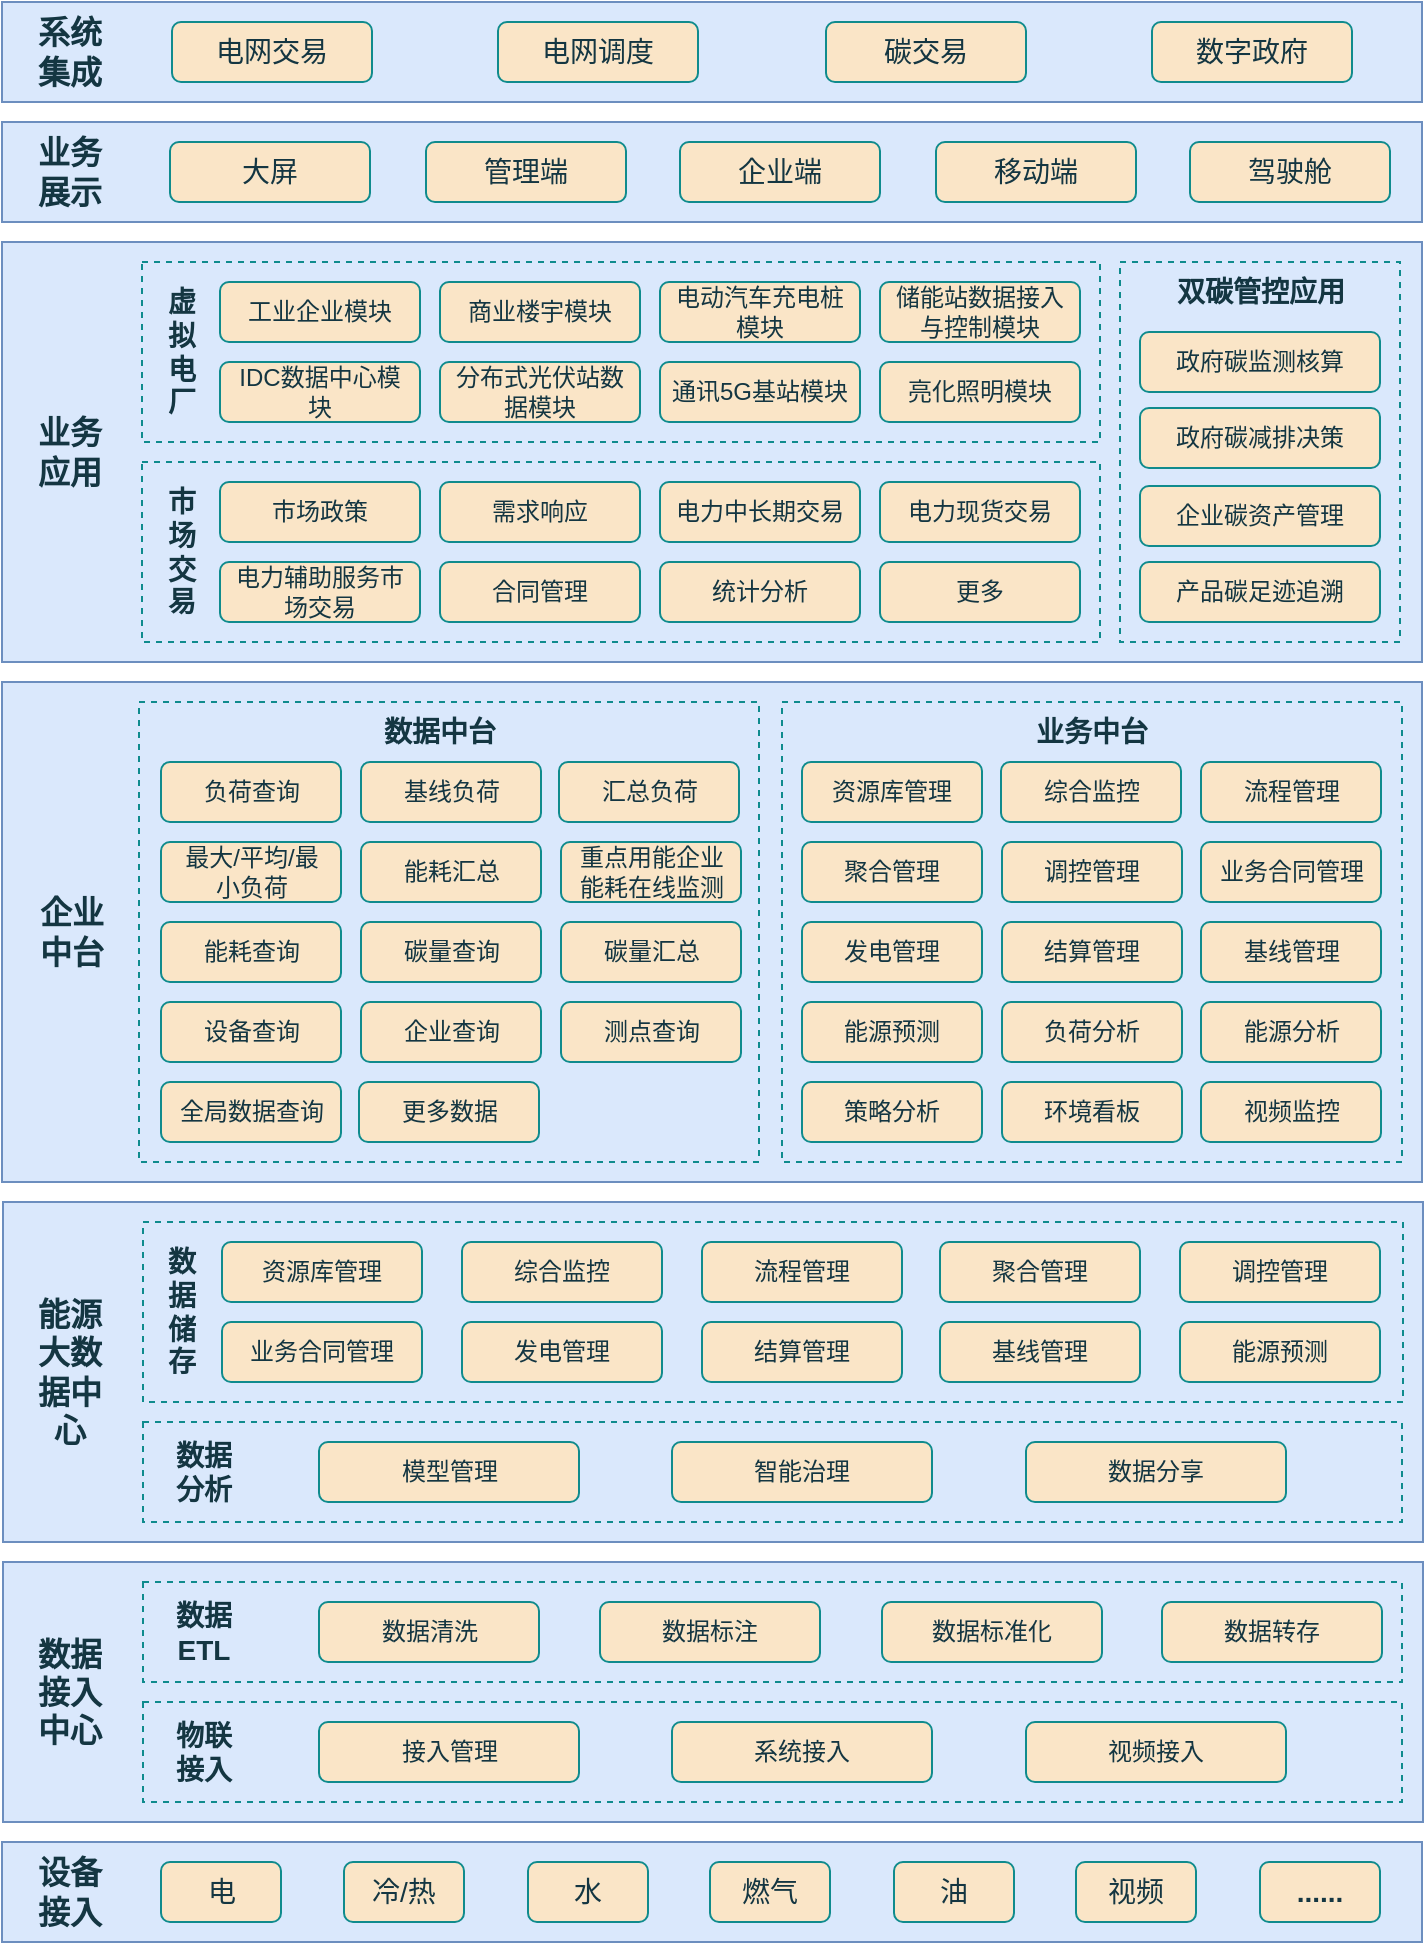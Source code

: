 <mxfile version="21.8.0" type="github">
  <diagram name="第 1 页" id="877RhzWgA3aIjibraQp5">
    <mxGraphModel dx="1426" dy="759" grid="1" gridSize="10" guides="1" tooltips="1" connect="1" arrows="1" fold="1" page="1" pageScale="1" pageWidth="827" pageHeight="1169" math="0" shadow="0">
      <root>
        <mxCell id="0" />
        <mxCell id="1" parent="0" />
        <mxCell id="UzqGJ8EwhkSEuEGAswML-44" value="" style="rounded=0;whiteSpace=wrap;html=1;labelBackgroundColor=none;fillColor=#dae8fc;strokeColor=#6c8ebf;" vertex="1" parent="1">
          <mxGeometry x="40" y="920" width="710" height="50" as="geometry" />
        </mxCell>
        <mxCell id="xxzeKwcSgZ4KopVO6_LS-193" value="" style="rounded=0;whiteSpace=wrap;html=1;fillColor=#dae8fc;strokeColor=#6c8ebf;labelBackgroundColor=none;" parent="1" vertex="1">
          <mxGeometry x="40.5" y="600" width="710" height="170" as="geometry" />
        </mxCell>
        <mxCell id="xxzeKwcSgZ4KopVO6_LS-88" value="" style="rounded=0;whiteSpace=wrap;html=1;fillColor=#dae8fc;strokeColor=#6c8ebf;labelBackgroundColor=none;" parent="1" vertex="1">
          <mxGeometry x="40" y="120" width="710" height="210" as="geometry" />
        </mxCell>
        <mxCell id="xxzeKwcSgZ4KopVO6_LS-36" value="" style="rounded=0;whiteSpace=wrap;html=1;fillColor=none;dashed=1;strokeColor=#0F8B8D;labelBackgroundColor=none;fontColor=#143642;" parent="1" vertex="1">
          <mxGeometry x="110" y="130" width="479" height="90" as="geometry" />
        </mxCell>
        <mxCell id="xxzeKwcSgZ4KopVO6_LS-56" value="" style="rounded=0;whiteSpace=wrap;html=1;fillColor=none;dashed=1;strokeColor=#0F8B8D;labelBackgroundColor=none;fontColor=#143642;" parent="1" vertex="1">
          <mxGeometry x="110" y="230" width="479" height="90" as="geometry" />
        </mxCell>
        <mxCell id="xxzeKwcSgZ4KopVO6_LS-46" value="" style="rounded=0;whiteSpace=wrap;html=1;fillColor=none;dashed=1;strokeColor=#0F8B8D;labelBackgroundColor=none;fontColor=#143642;" parent="1" vertex="1">
          <mxGeometry x="599" y="130" width="140" height="190" as="geometry" />
        </mxCell>
        <mxCell id="xxzeKwcSgZ4KopVO6_LS-24" value="" style="rounded=0;whiteSpace=wrap;html=1;fillColor=#dae8fc;strokeColor=#6c8ebf;labelBackgroundColor=none;" parent="1" vertex="1">
          <mxGeometry x="40" y="60" width="710" height="50" as="geometry" />
        </mxCell>
        <mxCell id="xxzeKwcSgZ4KopVO6_LS-1" value="" style="rounded=0;whiteSpace=wrap;html=1;labelBackgroundColor=none;fillColor=#dae8fc;strokeColor=#6c8ebf;" parent="1" vertex="1">
          <mxGeometry x="40" width="710" height="50" as="geometry" />
        </mxCell>
        <mxCell id="xxzeKwcSgZ4KopVO6_LS-16" value="电网交易" style="rounded=1;whiteSpace=wrap;html=1;fontSize=14;fillColor=#FAE5C7;strokeColor=#0F8B8D;labelBackgroundColor=none;fontColor=#143642;" parent="1" vertex="1">
          <mxGeometry x="125" y="10" width="100" height="30" as="geometry" />
        </mxCell>
        <mxCell id="xxzeKwcSgZ4KopVO6_LS-17" value="电网调度" style="rounded=1;whiteSpace=wrap;html=1;fontSize=14;fillColor=#FAE5C7;strokeColor=#0F8B8D;labelBackgroundColor=none;fontColor=#143642;" parent="1" vertex="1">
          <mxGeometry x="288" y="10" width="100" height="30" as="geometry" />
        </mxCell>
        <mxCell id="xxzeKwcSgZ4KopVO6_LS-18" value="碳交易" style="rounded=1;whiteSpace=wrap;html=1;fontSize=14;fillColor=#FAE5C7;strokeColor=#0F8B8D;labelBackgroundColor=none;fontColor=#143642;" parent="1" vertex="1">
          <mxGeometry x="452" y="10" width="100" height="30" as="geometry" />
        </mxCell>
        <mxCell id="xxzeKwcSgZ4KopVO6_LS-19" value="数字政府" style="rounded=1;whiteSpace=wrap;html=1;fontSize=14;fillColor=#FAE5C7;strokeColor=#0F8B8D;labelBackgroundColor=none;fontColor=#143642;" parent="1" vertex="1">
          <mxGeometry x="615" y="10" width="100" height="30" as="geometry" />
        </mxCell>
        <mxCell id="xxzeKwcSgZ4KopVO6_LS-20" value="大屏" style="rounded=1;whiteSpace=wrap;html=1;fontSize=14;fillColor=#FAE5C7;strokeColor=#0F8B8D;labelBackgroundColor=none;fontColor=#143642;" parent="1" vertex="1">
          <mxGeometry x="124" y="70" width="100" height="30" as="geometry" />
        </mxCell>
        <mxCell id="xxzeKwcSgZ4KopVO6_LS-21" value="管理端" style="rounded=1;whiteSpace=wrap;html=1;fontSize=14;fillColor=#FAE5C7;strokeColor=#0F8B8D;labelBackgroundColor=none;fontColor=#143642;" parent="1" vertex="1">
          <mxGeometry x="252" y="70" width="100" height="30" as="geometry" />
        </mxCell>
        <mxCell id="xxzeKwcSgZ4KopVO6_LS-22" value="企业端" style="rounded=1;whiteSpace=wrap;html=1;fontSize=14;fillColor=#FAE5C7;strokeColor=#0F8B8D;labelBackgroundColor=none;fontColor=#143642;" parent="1" vertex="1">
          <mxGeometry x="379" y="70" width="100" height="30" as="geometry" />
        </mxCell>
        <mxCell id="xxzeKwcSgZ4KopVO6_LS-23" value="移动端" style="rounded=1;whiteSpace=wrap;html=1;fontSize=14;fillColor=#FAE5C7;strokeColor=#0F8B8D;labelBackgroundColor=none;fontColor=#143642;" parent="1" vertex="1">
          <mxGeometry x="507" y="70" width="100" height="30" as="geometry" />
        </mxCell>
        <mxCell id="xxzeKwcSgZ4KopVO6_LS-27" value="驾驶舱" style="rounded=1;whiteSpace=wrap;html=1;fontSize=14;fillColor=#FAE5C7;strokeColor=#0F8B8D;labelBackgroundColor=none;fontColor=#143642;" parent="1" vertex="1">
          <mxGeometry x="634" y="70" width="100" height="30" as="geometry" />
        </mxCell>
        <mxCell id="xxzeKwcSgZ4KopVO6_LS-28" value="工业企业模块" style="rounded=1;whiteSpace=wrap;html=1;fontSize=12;fillColor=#FAE5C7;strokeColor=#0F8B8D;spacingLeft=5;spacingRight=5;labelBackgroundColor=none;fontColor=#143642;" parent="1" vertex="1">
          <mxGeometry x="149" y="140" width="100" height="30" as="geometry" />
        </mxCell>
        <mxCell id="xxzeKwcSgZ4KopVO6_LS-29" value="商业楼宇模块" style="rounded=1;whiteSpace=wrap;html=1;fontSize=12;fillColor=#FAE5C7;strokeColor=#0F8B8D;spacingLeft=5;spacingRight=5;labelBackgroundColor=none;fontColor=#143642;" parent="1" vertex="1">
          <mxGeometry x="259" y="140" width="100" height="30" as="geometry" />
        </mxCell>
        <mxCell id="xxzeKwcSgZ4KopVO6_LS-30" value="IDC数据中心模块" style="rounded=1;whiteSpace=wrap;html=1;fontSize=12;fillColor=#FAE5C7;strokeColor=#0F8B8D;spacingLeft=5;spacingRight=5;labelBackgroundColor=none;fontColor=#143642;" parent="1" vertex="1">
          <mxGeometry x="149" y="180" width="100" height="30" as="geometry" />
        </mxCell>
        <mxCell id="xxzeKwcSgZ4KopVO6_LS-31" value="储能站数据接入与控制模块" style="rounded=1;whiteSpace=wrap;html=1;fontSize=12;fillColor=#FAE5C7;strokeColor=#0F8B8D;spacingLeft=5;spacingRight=5;labelBackgroundColor=none;fontColor=#143642;" parent="1" vertex="1">
          <mxGeometry x="479" y="140" width="100" height="30" as="geometry" />
        </mxCell>
        <mxCell id="xxzeKwcSgZ4KopVO6_LS-32" value="电动汽车充电桩模块" style="rounded=1;whiteSpace=wrap;html=1;fontSize=12;fillColor=#FAE5C7;strokeColor=#0F8B8D;spacingLeft=5;spacingRight=5;labelBackgroundColor=none;fontColor=#143642;" parent="1" vertex="1">
          <mxGeometry x="369" y="140" width="100" height="30" as="geometry" />
        </mxCell>
        <mxCell id="xxzeKwcSgZ4KopVO6_LS-33" value="分布式光伏站数据模块" style="rounded=1;whiteSpace=wrap;html=1;fontSize=12;fillColor=#FAE5C7;strokeColor=#0F8B8D;spacingLeft=5;spacingRight=5;labelBackgroundColor=none;fontColor=#143642;" parent="1" vertex="1">
          <mxGeometry x="259" y="180" width="100" height="30" as="geometry" />
        </mxCell>
        <mxCell id="xxzeKwcSgZ4KopVO6_LS-34" value="通讯5G基站模块" style="rounded=1;whiteSpace=wrap;html=1;fontSize=12;fillColor=#FAE5C7;strokeColor=#0F8B8D;spacingLeft=5;spacingRight=5;labelBackgroundColor=none;fontColor=#143642;" parent="1" vertex="1">
          <mxGeometry x="369" y="180" width="100" height="30" as="geometry" />
        </mxCell>
        <mxCell id="xxzeKwcSgZ4KopVO6_LS-35" value="亮化照明模块" style="rounded=1;whiteSpace=wrap;html=1;fontSize=12;fillColor=#FAE5C7;strokeColor=#0F8B8D;spacingLeft=5;spacingRight=5;labelBackgroundColor=none;fontColor=#143642;" parent="1" vertex="1">
          <mxGeometry x="479" y="180" width="100" height="30" as="geometry" />
        </mxCell>
        <mxCell id="xxzeKwcSgZ4KopVO6_LS-37" value="虚拟电厂" style="text;html=1;strokeColor=none;fillColor=none;align=center;verticalAlign=middle;whiteSpace=wrap;rounded=0;fontSize=14;spacingLeft=10;spacingRight=10;labelBackgroundColor=none;fontColor=#143642;fontStyle=1" parent="1" vertex="1">
          <mxGeometry x="110" y="130" width="40" height="90" as="geometry" />
        </mxCell>
        <mxCell id="xxzeKwcSgZ4KopVO6_LS-38" value="政府碳监测核算" style="rounded=1;whiteSpace=wrap;html=1;fontSize=12;fillColor=#FAE5C7;strokeColor=#0F8B8D;spacingLeft=5;spacingRight=5;labelBackgroundColor=none;fontColor=#143642;" parent="1" vertex="1">
          <mxGeometry x="609" y="165" width="120" height="30" as="geometry" />
        </mxCell>
        <mxCell id="xxzeKwcSgZ4KopVO6_LS-39" value="政府碳减排决策" style="rounded=1;whiteSpace=wrap;html=1;fontSize=12;fillColor=#FAE5C7;strokeColor=#0F8B8D;spacingLeft=5;spacingRight=5;labelBackgroundColor=none;fontColor=#143642;" parent="1" vertex="1">
          <mxGeometry x="609" y="203" width="120" height="30" as="geometry" />
        </mxCell>
        <mxCell id="xxzeKwcSgZ4KopVO6_LS-41" value="产品碳足迹追溯" style="rounded=1;whiteSpace=wrap;html=1;fontSize=12;fillColor=#FAE5C7;strokeColor=#0F8B8D;spacingLeft=5;spacingRight=5;labelBackgroundColor=none;fontColor=#143642;" parent="1" vertex="1">
          <mxGeometry x="609" y="280" width="120" height="30" as="geometry" />
        </mxCell>
        <mxCell id="xxzeKwcSgZ4KopVO6_LS-42" value="企业碳资产管理" style="rounded=1;whiteSpace=wrap;html=1;fontSize=12;fillColor=#FAE5C7;strokeColor=#0F8B8D;spacingLeft=5;spacingRight=5;labelBackgroundColor=none;fontColor=#143642;" parent="1" vertex="1">
          <mxGeometry x="609" y="242" width="120" height="30" as="geometry" />
        </mxCell>
        <mxCell id="xxzeKwcSgZ4KopVO6_LS-47" value="双碳管控应用" style="text;html=1;strokeColor=none;fillColor=none;align=center;verticalAlign=middle;whiteSpace=wrap;rounded=0;fontSize=14;labelBackgroundColor=none;fontColor=#143642;fontStyle=1" parent="1" vertex="1">
          <mxGeometry x="599" y="130" width="141" height="30" as="geometry" />
        </mxCell>
        <mxCell id="xxzeKwcSgZ4KopVO6_LS-48" value="市场政策" style="rounded=1;whiteSpace=wrap;html=1;fontSize=12;fillColor=#FAE5C7;strokeColor=#0F8B8D;spacingLeft=5;spacingRight=5;labelBackgroundColor=none;fontColor=#143642;" parent="1" vertex="1">
          <mxGeometry x="149" y="240" width="100" height="30" as="geometry" />
        </mxCell>
        <mxCell id="xxzeKwcSgZ4KopVO6_LS-49" value="需求响应" style="rounded=1;whiteSpace=wrap;html=1;fontSize=12;fillColor=#FAE5C7;strokeColor=#0F8B8D;spacingLeft=5;spacingRight=5;labelBackgroundColor=none;fontColor=#143642;" parent="1" vertex="1">
          <mxGeometry x="259" y="240" width="100" height="30" as="geometry" />
        </mxCell>
        <mxCell id="xxzeKwcSgZ4KopVO6_LS-50" value="电力辅助服务市场交易" style="rounded=1;whiteSpace=wrap;html=1;fontSize=12;fillColor=#FAE5C7;strokeColor=#0F8B8D;spacingLeft=5;spacingRight=5;labelBackgroundColor=none;fontColor=#143642;" parent="1" vertex="1">
          <mxGeometry x="149" y="280" width="100" height="30" as="geometry" />
        </mxCell>
        <mxCell id="xxzeKwcSgZ4KopVO6_LS-51" value="电力现货交易" style="rounded=1;whiteSpace=wrap;html=1;fontSize=12;fillColor=#FAE5C7;strokeColor=#0F8B8D;spacingLeft=5;spacingRight=5;labelBackgroundColor=none;fontColor=#143642;" parent="1" vertex="1">
          <mxGeometry x="479" y="240" width="100" height="30" as="geometry" />
        </mxCell>
        <mxCell id="xxzeKwcSgZ4KopVO6_LS-52" value="电力中长期交易" style="rounded=1;whiteSpace=wrap;html=1;fontSize=12;fillColor=#FAE5C7;strokeColor=#0F8B8D;spacingLeft=5;spacingRight=5;labelBackgroundColor=none;fontColor=#143642;" parent="1" vertex="1">
          <mxGeometry x="369" y="240" width="100" height="30" as="geometry" />
        </mxCell>
        <mxCell id="xxzeKwcSgZ4KopVO6_LS-53" value="合同管理" style="rounded=1;whiteSpace=wrap;html=1;fontSize=12;fillColor=#FAE5C7;strokeColor=#0F8B8D;spacingLeft=5;spacingRight=5;labelBackgroundColor=none;fontColor=#143642;" parent="1" vertex="1">
          <mxGeometry x="259" y="280" width="100" height="30" as="geometry" />
        </mxCell>
        <mxCell id="xxzeKwcSgZ4KopVO6_LS-54" value="统计分析" style="rounded=1;whiteSpace=wrap;html=1;fontSize=12;fillColor=#FAE5C7;strokeColor=#0F8B8D;spacingLeft=5;spacingRight=5;labelBackgroundColor=none;fontColor=#143642;" parent="1" vertex="1">
          <mxGeometry x="369" y="280" width="100" height="30" as="geometry" />
        </mxCell>
        <mxCell id="xxzeKwcSgZ4KopVO6_LS-55" value="更多" style="rounded=1;whiteSpace=wrap;html=1;fontSize=12;fillColor=#FAE5C7;strokeColor=#0F8B8D;spacingLeft=5;spacingRight=5;labelBackgroundColor=none;fontColor=#143642;" parent="1" vertex="1">
          <mxGeometry x="479" y="280" width="100" height="30" as="geometry" />
        </mxCell>
        <mxCell id="xxzeKwcSgZ4KopVO6_LS-87" value="市场交易" style="text;html=1;strokeColor=none;fillColor=none;align=center;verticalAlign=middle;whiteSpace=wrap;rounded=0;fontSize=14;spacingLeft=10;spacingRight=10;labelBackgroundColor=none;fontColor=#143642;fontStyle=1" parent="1" vertex="1">
          <mxGeometry x="110" y="230" width="40" height="90" as="geometry" />
        </mxCell>
        <mxCell id="xxzeKwcSgZ4KopVO6_LS-89" value="" style="rounded=0;whiteSpace=wrap;html=1;fillColor=#dae8fc;strokeColor=#6c8ebf;labelBackgroundColor=none;" parent="1" vertex="1">
          <mxGeometry x="40" y="340" width="710" height="250" as="geometry" />
        </mxCell>
        <mxCell id="xxzeKwcSgZ4KopVO6_LS-90" value="" style="rounded=0;whiteSpace=wrap;html=1;fillColor=none;dashed=1;strokeColor=#0F8B8D;labelBackgroundColor=none;fontColor=#143642;" parent="1" vertex="1">
          <mxGeometry x="108.5" y="350" width="310" height="230" as="geometry" />
        </mxCell>
        <mxCell id="xxzeKwcSgZ4KopVO6_LS-91" value="" style="rounded=0;whiteSpace=wrap;html=1;fillColor=none;dashed=1;strokeColor=#0F8B8D;labelBackgroundColor=none;fontColor=#143642;" parent="1" vertex="1">
          <mxGeometry x="430" y="350" width="310" height="230" as="geometry" />
        </mxCell>
        <mxCell id="xxzeKwcSgZ4KopVO6_LS-94" value="负荷查询" style="rounded=1;whiteSpace=wrap;html=1;fontSize=12;fillColor=#FAE5C7;strokeColor=#0F8B8D;spacingLeft=5;spacingRight=5;labelBackgroundColor=none;fontColor=#143642;flipH=0;" parent="1" vertex="1">
          <mxGeometry x="119.5" y="380" width="90" height="30" as="geometry" />
        </mxCell>
        <mxCell id="xxzeKwcSgZ4KopVO6_LS-95" value="基线负荷" style="rounded=1;whiteSpace=wrap;html=1;fontSize=12;fillColor=#FAE5C7;strokeColor=#0F8B8D;spacingLeft=5;spacingRight=5;labelBackgroundColor=none;fontColor=#143642;flipH=0;" parent="1" vertex="1">
          <mxGeometry x="219.5" y="380" width="90" height="30" as="geometry" />
        </mxCell>
        <mxCell id="xxzeKwcSgZ4KopVO6_LS-96" value="重点用能企业能耗在线监测" style="rounded=1;whiteSpace=wrap;html=1;fontSize=12;fillColor=#FAE5C7;strokeColor=#0F8B8D;spacingLeft=5;spacingRight=5;labelBackgroundColor=none;fontColor=#143642;" parent="1" vertex="1">
          <mxGeometry x="319.5" y="420" width="90" height="30" as="geometry" />
        </mxCell>
        <mxCell id="xxzeKwcSgZ4KopVO6_LS-97" value="最大/平均/最小负荷" style="rounded=1;whiteSpace=wrap;html=1;fontSize=12;fillColor=#FAE5C7;strokeColor=#0F8B8D;spacingLeft=5;spacingRight=5;labelBackgroundColor=none;fontColor=#143642;" parent="1" vertex="1">
          <mxGeometry x="119.5" y="420" width="90" height="30" as="geometry" />
        </mxCell>
        <mxCell id="xxzeKwcSgZ4KopVO6_LS-98" value="汇总负荷" style="rounded=1;whiteSpace=wrap;html=1;fontSize=12;fillColor=#FAE5C7;strokeColor=#0F8B8D;spacingLeft=5;spacingRight=5;labelBackgroundColor=none;fontColor=#143642;flipH=0;" parent="1" vertex="1">
          <mxGeometry x="318.5" y="380" width="90" height="30" as="geometry" />
        </mxCell>
        <mxCell id="xxzeKwcSgZ4KopVO6_LS-99" value="能耗查询" style="rounded=1;whiteSpace=wrap;html=1;fontSize=12;fillColor=#FAE5C7;strokeColor=#0F8B8D;spacingLeft=5;spacingRight=5;labelBackgroundColor=none;fontColor=#143642;" parent="1" vertex="1">
          <mxGeometry x="119.5" y="460" width="90" height="30" as="geometry" />
        </mxCell>
        <mxCell id="xxzeKwcSgZ4KopVO6_LS-100" value="碳量查询" style="rounded=1;whiteSpace=wrap;html=1;fontSize=12;fillColor=#FAE5C7;strokeColor=#0F8B8D;spacingLeft=5;spacingRight=5;labelBackgroundColor=none;fontColor=#143642;" parent="1" vertex="1">
          <mxGeometry x="219.5" y="460" width="90" height="30" as="geometry" />
        </mxCell>
        <mxCell id="xxzeKwcSgZ4KopVO6_LS-101" value="碳量汇总" style="rounded=1;whiteSpace=wrap;html=1;fontSize=12;fillColor=#FAE5C7;strokeColor=#0F8B8D;spacingLeft=5;spacingRight=5;labelBackgroundColor=none;fontColor=#143642;" parent="1" vertex="1">
          <mxGeometry x="319.5" y="460" width="90" height="30" as="geometry" />
        </mxCell>
        <mxCell id="xxzeKwcSgZ4KopVO6_LS-102" value="数据中台" style="text;html=1;strokeColor=none;fillColor=none;align=center;verticalAlign=middle;whiteSpace=wrap;rounded=0;fontSize=14;spacingLeft=5;spacingRight=5;labelBackgroundColor=none;fontColor=#143642;fontStyle=1" parent="1" vertex="1">
          <mxGeometry x="183.5" y="350" width="150" height="30" as="geometry" />
        </mxCell>
        <mxCell id="xxzeKwcSgZ4KopVO6_LS-108" value="资源库管理" style="rounded=1;whiteSpace=wrap;html=1;fontSize=12;fillColor=#FAE5C7;strokeColor=#0F8B8D;spacingLeft=5;spacingRight=5;labelBackgroundColor=none;fontColor=#143642;" parent="1" vertex="1">
          <mxGeometry x="440" y="380" width="90" height="30" as="geometry" />
        </mxCell>
        <mxCell id="xxzeKwcSgZ4KopVO6_LS-109" value="综合监控" style="rounded=1;whiteSpace=wrap;html=1;fontSize=12;fillColor=#FAE5C7;strokeColor=#0F8B8D;spacingLeft=5;spacingRight=5;labelBackgroundColor=none;fontColor=#143642;" parent="1" vertex="1">
          <mxGeometry x="539.5" y="380" width="90" height="30" as="geometry" />
        </mxCell>
        <mxCell id="xxzeKwcSgZ4KopVO6_LS-110" value="业务合同管理" style="rounded=1;whiteSpace=wrap;html=1;fontSize=12;fillColor=#FAE5C7;strokeColor=#0F8B8D;spacingLeft=5;spacingRight=5;labelBackgroundColor=none;fontColor=#143642;" parent="1" vertex="1">
          <mxGeometry x="639.5" y="420" width="90" height="30" as="geometry" />
        </mxCell>
        <mxCell id="xxzeKwcSgZ4KopVO6_LS-111" value="聚合管理" style="rounded=1;whiteSpace=wrap;html=1;fontSize=12;fillColor=#FAE5C7;strokeColor=#0F8B8D;spacingLeft=5;spacingRight=5;labelBackgroundColor=none;fontColor=#143642;" parent="1" vertex="1">
          <mxGeometry x="440" y="420" width="90" height="30" as="geometry" />
        </mxCell>
        <mxCell id="xxzeKwcSgZ4KopVO6_LS-112" value="流程管理" style="rounded=1;whiteSpace=wrap;html=1;fontSize=12;fillColor=#FAE5C7;strokeColor=#0F8B8D;spacingLeft=5;spacingRight=5;labelBackgroundColor=none;fontColor=#143642;" parent="1" vertex="1">
          <mxGeometry x="639.5" y="380" width="90" height="30" as="geometry" />
        </mxCell>
        <mxCell id="xxzeKwcSgZ4KopVO6_LS-113" value="发电管理" style="rounded=1;whiteSpace=wrap;html=1;fontSize=12;fillColor=#FAE5C7;strokeColor=#0F8B8D;spacingLeft=5;spacingRight=5;labelBackgroundColor=none;fontColor=#143642;" parent="1" vertex="1">
          <mxGeometry x="440" y="460" width="90" height="30" as="geometry" />
        </mxCell>
        <mxCell id="xxzeKwcSgZ4KopVO6_LS-114" value="结算管理" style="rounded=1;whiteSpace=wrap;html=1;fontSize=12;fillColor=#FAE5C7;strokeColor=#0F8B8D;spacingLeft=5;spacingRight=5;labelBackgroundColor=none;fontColor=#143642;" parent="1" vertex="1">
          <mxGeometry x="540" y="460" width="90" height="30" as="geometry" />
        </mxCell>
        <mxCell id="xxzeKwcSgZ4KopVO6_LS-115" value="基线管理" style="rounded=1;whiteSpace=wrap;html=1;fontSize=12;fillColor=#FAE5C7;strokeColor=#0F8B8D;spacingLeft=5;spacingRight=5;labelBackgroundColor=none;fontColor=#143642;" parent="1" vertex="1">
          <mxGeometry x="639.5" y="460" width="90" height="30" as="geometry" />
        </mxCell>
        <mxCell id="xxzeKwcSgZ4KopVO6_LS-116" value="业务中台" style="text;html=1;strokeColor=none;fillColor=none;align=center;verticalAlign=middle;whiteSpace=wrap;rounded=0;fontSize=14;spacingLeft=5;spacingRight=5;labelBackgroundColor=none;fontColor=#143642;fontStyle=1" parent="1" vertex="1">
          <mxGeometry x="535" y="350" width="100" height="30" as="geometry" />
        </mxCell>
        <mxCell id="xxzeKwcSgZ4KopVO6_LS-117" value="能耗汇总" style="rounded=1;whiteSpace=wrap;html=1;fontSize=12;fillColor=#FAE5C7;strokeColor=#0F8B8D;spacingLeft=5;spacingRight=5;labelBackgroundColor=none;fontColor=#143642;" parent="1" vertex="1">
          <mxGeometry x="219.5" y="420" width="90" height="30" as="geometry" />
        </mxCell>
        <mxCell id="xxzeKwcSgZ4KopVO6_LS-118" value="设备查询" style="rounded=1;whiteSpace=wrap;html=1;fontSize=12;fillColor=#FAE5C7;strokeColor=#0F8B8D;spacingLeft=5;spacingRight=5;labelBackgroundColor=none;fontColor=#143642;" parent="1" vertex="1">
          <mxGeometry x="119.5" y="500" width="90" height="30" as="geometry" />
        </mxCell>
        <mxCell id="xxzeKwcSgZ4KopVO6_LS-119" value="调控管理" style="rounded=1;whiteSpace=wrap;html=1;fontSize=12;fillColor=#FAE5C7;strokeColor=#0F8B8D;spacingLeft=5;spacingRight=5;labelBackgroundColor=none;fontColor=#143642;" parent="1" vertex="1">
          <mxGeometry x="540" y="420" width="90" height="30" as="geometry" />
        </mxCell>
        <mxCell id="xxzeKwcSgZ4KopVO6_LS-120" value="能源预测" style="rounded=1;whiteSpace=wrap;html=1;fontSize=12;fillColor=#FAE5C7;strokeColor=#0F8B8D;spacingLeft=5;spacingRight=5;labelBackgroundColor=none;fontColor=#143642;" parent="1" vertex="1">
          <mxGeometry x="440" y="500" width="90" height="30" as="geometry" />
        </mxCell>
        <mxCell id="xxzeKwcSgZ4KopVO6_LS-121" value="负荷分析" style="rounded=1;whiteSpace=wrap;html=1;fontSize=12;fillColor=#FAE5C7;strokeColor=#0F8B8D;spacingLeft=5;spacingRight=5;labelBackgroundColor=none;fontColor=#143642;" parent="1" vertex="1">
          <mxGeometry x="540" y="500" width="90" height="30" as="geometry" />
        </mxCell>
        <mxCell id="xxzeKwcSgZ4KopVO6_LS-122" value="能源分析" style="rounded=1;whiteSpace=wrap;html=1;fontSize=12;fillColor=#FAE5C7;strokeColor=#0F8B8D;spacingLeft=5;spacingRight=5;labelBackgroundColor=none;fontColor=#143642;" parent="1" vertex="1">
          <mxGeometry x="639.5" y="500" width="90" height="30" as="geometry" />
        </mxCell>
        <mxCell id="xxzeKwcSgZ4KopVO6_LS-123" value="策略分析" style="rounded=1;whiteSpace=wrap;html=1;fontSize=12;fillColor=#FAE5C7;strokeColor=#0F8B8D;spacingLeft=5;spacingRight=5;labelBackgroundColor=none;fontColor=#143642;" parent="1" vertex="1">
          <mxGeometry x="440" y="540" width="90" height="30" as="geometry" />
        </mxCell>
        <mxCell id="xxzeKwcSgZ4KopVO6_LS-124" value="环境看板" style="rounded=1;whiteSpace=wrap;html=1;fontSize=12;fillColor=#FAE5C7;strokeColor=#0F8B8D;spacingLeft=5;spacingRight=5;labelBackgroundColor=none;fontColor=#143642;" parent="1" vertex="1">
          <mxGeometry x="540" y="540" width="90" height="30" as="geometry" />
        </mxCell>
        <mxCell id="xxzeKwcSgZ4KopVO6_LS-125" value="视频监控" style="rounded=1;whiteSpace=wrap;html=1;fontSize=12;fillColor=#FAE5C7;strokeColor=#0F8B8D;spacingLeft=5;spacingRight=5;labelBackgroundColor=none;fontColor=#143642;" parent="1" vertex="1">
          <mxGeometry x="639.5" y="540" width="90" height="30" as="geometry" />
        </mxCell>
        <mxCell id="xxzeKwcSgZ4KopVO6_LS-128" value="企业查询" style="rounded=1;whiteSpace=wrap;html=1;fontSize=12;fillColor=#FAE5C7;strokeColor=#0F8B8D;spacingLeft=5;spacingRight=5;labelBackgroundColor=none;fontColor=#143642;" parent="1" vertex="1">
          <mxGeometry x="219.5" y="500" width="90" height="30" as="geometry" />
        </mxCell>
        <mxCell id="xxzeKwcSgZ4KopVO6_LS-129" value="测点查询" style="rounded=1;whiteSpace=wrap;html=1;fontSize=12;fillColor=#FAE5C7;strokeColor=#0F8B8D;spacingLeft=5;spacingRight=5;labelBackgroundColor=none;fontColor=#143642;" parent="1" vertex="1">
          <mxGeometry x="319.5" y="500" width="90" height="30" as="geometry" />
        </mxCell>
        <mxCell id="xxzeKwcSgZ4KopVO6_LS-130" value="全局数据查询" style="rounded=1;whiteSpace=wrap;html=1;fontSize=12;fillColor=#FAE5C7;strokeColor=#0F8B8D;spacingLeft=5;spacingRight=5;labelBackgroundColor=none;fontColor=#143642;" parent="1" vertex="1">
          <mxGeometry x="119.5" y="540" width="90" height="30" as="geometry" />
        </mxCell>
        <mxCell id="xxzeKwcSgZ4KopVO6_LS-131" value="更多数据" style="rounded=1;whiteSpace=wrap;html=1;fontSize=12;fillColor=#FAE5C7;strokeColor=#0F8B8D;spacingLeft=5;spacingRight=5;labelBackgroundColor=none;fontColor=#143642;" parent="1" vertex="1">
          <mxGeometry x="218.5" y="540" width="90" height="30" as="geometry" />
        </mxCell>
        <mxCell id="xxzeKwcSgZ4KopVO6_LS-164" value="" style="rounded=0;whiteSpace=wrap;html=1;fillColor=none;dashed=1;strokeColor=#0F8B8D;labelBackgroundColor=none;fontColor=#143642;" parent="1" vertex="1">
          <mxGeometry x="110.5" y="610" width="630" height="90" as="geometry" />
        </mxCell>
        <mxCell id="xxzeKwcSgZ4KopVO6_LS-165" value="资源库管理" style="rounded=1;whiteSpace=wrap;html=1;fontSize=12;fillColor=#FAE5C7;strokeColor=#0F8B8D;spacingLeft=5;spacingRight=5;labelBackgroundColor=none;fontColor=#143642;" parent="1" vertex="1">
          <mxGeometry x="150" y="620" width="100" height="30" as="geometry" />
        </mxCell>
        <mxCell id="xxzeKwcSgZ4KopVO6_LS-166" value="综合监控" style="rounded=1;whiteSpace=wrap;html=1;fontSize=12;fillColor=#FAE5C7;strokeColor=#0F8B8D;spacingLeft=5;spacingRight=5;labelBackgroundColor=none;fontColor=#143642;" parent="1" vertex="1">
          <mxGeometry x="270" y="620" width="100" height="30" as="geometry" />
        </mxCell>
        <mxCell id="xxzeKwcSgZ4KopVO6_LS-167" value="业务合同管理" style="rounded=1;whiteSpace=wrap;html=1;fontSize=12;fillColor=#FAE5C7;strokeColor=#0F8B8D;spacingLeft=5;spacingRight=5;labelBackgroundColor=none;fontColor=#143642;" parent="1" vertex="1">
          <mxGeometry x="150" y="660" width="100" height="30" as="geometry" />
        </mxCell>
        <mxCell id="xxzeKwcSgZ4KopVO6_LS-168" value="聚合管理" style="rounded=1;whiteSpace=wrap;html=1;fontSize=12;fillColor=#FAE5C7;strokeColor=#0F8B8D;spacingLeft=5;spacingRight=5;labelBackgroundColor=none;fontColor=#143642;" parent="1" vertex="1">
          <mxGeometry x="509" y="620" width="100" height="30" as="geometry" />
        </mxCell>
        <mxCell id="xxzeKwcSgZ4KopVO6_LS-169" value="流程管理" style="rounded=1;whiteSpace=wrap;html=1;fontSize=12;fillColor=#FAE5C7;strokeColor=#0F8B8D;spacingLeft=5;spacingRight=5;labelBackgroundColor=none;fontColor=#143642;" parent="1" vertex="1">
          <mxGeometry x="390" y="620" width="100" height="30" as="geometry" />
        </mxCell>
        <mxCell id="xxzeKwcSgZ4KopVO6_LS-170" value="发电管理" style="rounded=1;whiteSpace=wrap;html=1;fontSize=12;fillColor=#FAE5C7;strokeColor=#0F8B8D;spacingLeft=5;spacingRight=5;labelBackgroundColor=none;fontColor=#143642;" parent="1" vertex="1">
          <mxGeometry x="270" y="660" width="100" height="30" as="geometry" />
        </mxCell>
        <mxCell id="xxzeKwcSgZ4KopVO6_LS-171" value="结算管理" style="rounded=1;whiteSpace=wrap;html=1;fontSize=12;fillColor=#FAE5C7;strokeColor=#0F8B8D;spacingLeft=5;spacingRight=5;labelBackgroundColor=none;fontColor=#143642;" parent="1" vertex="1">
          <mxGeometry x="390" y="660" width="100" height="30" as="geometry" />
        </mxCell>
        <mxCell id="xxzeKwcSgZ4KopVO6_LS-172" value="基线管理" style="rounded=1;whiteSpace=wrap;html=1;fontSize=12;fillColor=#FAE5C7;strokeColor=#0F8B8D;spacingLeft=5;spacingRight=5;labelBackgroundColor=none;fontColor=#143642;" parent="1" vertex="1">
          <mxGeometry x="509" y="660" width="100" height="30" as="geometry" />
        </mxCell>
        <mxCell id="xxzeKwcSgZ4KopVO6_LS-174" value="调控管理" style="rounded=1;whiteSpace=wrap;html=1;fontSize=12;fillColor=#FAE5C7;strokeColor=#0F8B8D;spacingLeft=5;spacingRight=5;labelBackgroundColor=none;fontColor=#143642;" parent="1" vertex="1">
          <mxGeometry x="629" y="620" width="100" height="30" as="geometry" />
        </mxCell>
        <mxCell id="xxzeKwcSgZ4KopVO6_LS-175" value="能源预测" style="rounded=1;whiteSpace=wrap;html=1;fontSize=12;fillColor=#FAE5C7;strokeColor=#0F8B8D;spacingLeft=5;spacingRight=5;labelBackgroundColor=none;fontColor=#143642;" parent="1" vertex="1">
          <mxGeometry x="629" y="660" width="100" height="30" as="geometry" />
        </mxCell>
        <mxCell id="xxzeKwcSgZ4KopVO6_LS-181" value="" style="rounded=0;whiteSpace=wrap;html=1;fillColor=none;dashed=1;strokeColor=#0F8B8D;labelBackgroundColor=none;fontColor=#143642;" parent="1" vertex="1">
          <mxGeometry x="110.5" y="710" width="629.5" height="50" as="geometry" />
        </mxCell>
        <mxCell id="xxzeKwcSgZ4KopVO6_LS-183" value="模型管理" style="rounded=1;whiteSpace=wrap;html=1;fontSize=12;fillColor=#FAE5C7;strokeColor=#0F8B8D;spacingLeft=5;spacingRight=5;labelBackgroundColor=none;fontColor=#143642;" parent="1" vertex="1">
          <mxGeometry x="198.5" y="720" width="130" height="30" as="geometry" />
        </mxCell>
        <mxCell id="xxzeKwcSgZ4KopVO6_LS-185" value="数据分享" style="rounded=1;whiteSpace=wrap;html=1;fontSize=12;fillColor=#FAE5C7;strokeColor=#0F8B8D;spacingLeft=5;spacingRight=5;labelBackgroundColor=none;fontColor=#143642;" parent="1" vertex="1">
          <mxGeometry x="552" y="720" width="130" height="30" as="geometry" />
        </mxCell>
        <mxCell id="xxzeKwcSgZ4KopVO6_LS-186" value="智能治理" style="rounded=1;whiteSpace=wrap;html=1;fontSize=12;fillColor=#FAE5C7;strokeColor=#0F8B8D;spacingLeft=5;spacingRight=5;labelBackgroundColor=none;fontColor=#143642;" parent="1" vertex="1">
          <mxGeometry x="375" y="720" width="130" height="30" as="geometry" />
        </mxCell>
        <mxCell id="xxzeKwcSgZ4KopVO6_LS-190" value="数据分析" style="text;html=1;strokeColor=none;fillColor=none;align=center;verticalAlign=middle;whiteSpace=wrap;rounded=0;fontSize=14;spacingLeft=10;spacingRight=10;labelBackgroundColor=none;fontColor=#143642;fontStyle=1" parent="1" vertex="1">
          <mxGeometry x="110.5" y="710" width="60" height="50" as="geometry" />
        </mxCell>
        <mxCell id="xxzeKwcSgZ4KopVO6_LS-227" value="电" style="rounded=1;whiteSpace=wrap;html=1;fontSize=14;fillColor=#FAE5C7;strokeColor=#0F8B8D;labelBackgroundColor=none;fontColor=#143642;" parent="1" vertex="1">
          <mxGeometry x="119.5" y="930" width="60" height="30" as="geometry" />
        </mxCell>
        <mxCell id="UzqGJ8EwhkSEuEGAswML-1" value="冷/热" style="rounded=1;whiteSpace=wrap;html=1;fontSize=14;fillColor=#FAE5C7;strokeColor=#0F8B8D;labelBackgroundColor=none;fontColor=#143642;" vertex="1" parent="1">
          <mxGeometry x="211" y="930" width="60" height="30" as="geometry" />
        </mxCell>
        <mxCell id="UzqGJ8EwhkSEuEGAswML-2" value="水" style="rounded=1;whiteSpace=wrap;html=1;fontSize=14;fillColor=#FAE5C7;strokeColor=#0F8B8D;labelBackgroundColor=none;fontColor=#143642;" vertex="1" parent="1">
          <mxGeometry x="303" y="930" width="60" height="30" as="geometry" />
        </mxCell>
        <mxCell id="UzqGJ8EwhkSEuEGAswML-3" value="燃气" style="rounded=1;whiteSpace=wrap;html=1;fontSize=14;fillColor=#FAE5C7;strokeColor=#0F8B8D;labelBackgroundColor=none;fontColor=#143642;" vertex="1" parent="1">
          <mxGeometry x="394" y="930" width="60" height="30" as="geometry" />
        </mxCell>
        <mxCell id="UzqGJ8EwhkSEuEGAswML-4" value="油" style="rounded=1;whiteSpace=wrap;html=1;fontSize=14;fillColor=#FAE5C7;strokeColor=#0F8B8D;labelBackgroundColor=none;fontColor=#143642;" vertex="1" parent="1">
          <mxGeometry x="486" y="930" width="60" height="30" as="geometry" />
        </mxCell>
        <mxCell id="UzqGJ8EwhkSEuEGAswML-5" value="视频" style="rounded=1;whiteSpace=wrap;html=1;fontSize=14;fillColor=#FAE5C7;strokeColor=#0F8B8D;labelBackgroundColor=none;fontColor=#143642;" vertex="1" parent="1">
          <mxGeometry x="577" y="930" width="60" height="30" as="geometry" />
        </mxCell>
        <mxCell id="UzqGJ8EwhkSEuEGAswML-6" value="......" style="rounded=1;whiteSpace=wrap;html=1;fontSize=14;fillColor=#FAE5C7;strokeColor=#0F8B8D;labelBackgroundColor=none;fontColor=#143642;fontStyle=1" vertex="1" parent="1">
          <mxGeometry x="669" y="930" width="60" height="30" as="geometry" />
        </mxCell>
        <mxCell id="UzqGJ8EwhkSEuEGAswML-11" value="企业中台" style="text;html=1;strokeColor=none;fillColor=none;align=center;verticalAlign=middle;whiteSpace=wrap;rounded=0;fontSize=16;fontStyle=1;labelBackgroundColor=none;fontColor=#143642;spacingLeft=10;spacingRight=10;" vertex="1" parent="1">
          <mxGeometry x="40.5" y="440" width="68" height="50" as="geometry" />
        </mxCell>
        <mxCell id="UzqGJ8EwhkSEuEGAswML-13" value="业务应用" style="text;html=1;strokeColor=none;fillColor=none;align=center;verticalAlign=middle;whiteSpace=wrap;rounded=0;fontSize=16;fontStyle=1;labelBackgroundColor=none;fontColor=#143642;spacingLeft=10;spacingRight=10;" vertex="1" parent="1">
          <mxGeometry x="40" y="200" width="68" height="50" as="geometry" />
        </mxCell>
        <mxCell id="UzqGJ8EwhkSEuEGAswML-14" value="业务展示" style="text;html=1;strokeColor=none;fillColor=none;align=center;verticalAlign=middle;whiteSpace=wrap;rounded=0;fontSize=16;fontStyle=1;labelBackgroundColor=none;fontColor=#143642;spacingLeft=10;spacingRight=10;" vertex="1" parent="1">
          <mxGeometry x="40" y="60" width="68" height="50" as="geometry" />
        </mxCell>
        <mxCell id="UzqGJ8EwhkSEuEGAswML-15" value="系统集成" style="text;html=1;strokeColor=none;fillColor=none;align=center;verticalAlign=middle;whiteSpace=wrap;rounded=0;fontSize=16;fontStyle=1;labelBackgroundColor=none;fontColor=#143642;spacingLeft=10;spacingRight=10;" vertex="1" parent="1">
          <mxGeometry x="40" width="68" height="50" as="geometry" />
        </mxCell>
        <mxCell id="UzqGJ8EwhkSEuEGAswML-17" value="能源大数据中心" style="text;html=1;strokeColor=none;fillColor=none;align=center;verticalAlign=middle;whiteSpace=wrap;rounded=0;fontSize=16;fontStyle=1;labelBackgroundColor=none;fontColor=#143642;spacingLeft=10;spacingRight=10;" vertex="1" parent="1">
          <mxGeometry x="40" y="660" width="68" height="50" as="geometry" />
        </mxCell>
        <mxCell id="UzqGJ8EwhkSEuEGAswML-18" value="数据储存" style="text;html=1;strokeColor=none;fillColor=none;align=center;verticalAlign=middle;whiteSpace=wrap;rounded=0;fontSize=14;spacingLeft=10;spacingRight=10;labelBackgroundColor=none;fontColor=#143642;fontStyle=1" vertex="1" parent="1">
          <mxGeometry x="110" y="610" width="40" height="90" as="geometry" />
        </mxCell>
        <mxCell id="UzqGJ8EwhkSEuEGAswML-19" value="" style="rounded=0;whiteSpace=wrap;html=1;fillColor=#dae8fc;strokeColor=#6c8ebf;labelBackgroundColor=none;" vertex="1" parent="1">
          <mxGeometry x="40.5" y="780" width="710" height="130" as="geometry" />
        </mxCell>
        <mxCell id="UzqGJ8EwhkSEuEGAswML-31" value="" style="rounded=0;whiteSpace=wrap;html=1;fillColor=none;dashed=1;strokeColor=#0F8B8D;labelBackgroundColor=none;fontColor=#143642;" vertex="1" parent="1">
          <mxGeometry x="110.5" y="850" width="629.5" height="50" as="geometry" />
        </mxCell>
        <mxCell id="UzqGJ8EwhkSEuEGAswML-32" value="接入管理" style="rounded=1;whiteSpace=wrap;html=1;fontSize=12;fillColor=#FAE5C7;strokeColor=#0F8B8D;spacingLeft=5;spacingRight=5;labelBackgroundColor=none;fontColor=#143642;" vertex="1" parent="1">
          <mxGeometry x="198.5" y="860" width="130" height="30" as="geometry" />
        </mxCell>
        <mxCell id="UzqGJ8EwhkSEuEGAswML-33" value="视频接入" style="rounded=1;whiteSpace=wrap;html=1;fontSize=12;fillColor=#FAE5C7;strokeColor=#0F8B8D;spacingLeft=5;spacingRight=5;labelBackgroundColor=none;fontColor=#143642;" vertex="1" parent="1">
          <mxGeometry x="552" y="860" width="130" height="30" as="geometry" />
        </mxCell>
        <mxCell id="UzqGJ8EwhkSEuEGAswML-34" value="系统接入" style="rounded=1;whiteSpace=wrap;html=1;fontSize=12;fillColor=#FAE5C7;strokeColor=#0F8B8D;spacingLeft=5;spacingRight=5;labelBackgroundColor=none;fontColor=#143642;" vertex="1" parent="1">
          <mxGeometry x="375" y="860" width="130" height="30" as="geometry" />
        </mxCell>
        <mxCell id="UzqGJ8EwhkSEuEGAswML-35" value="物联接入" style="text;html=1;strokeColor=none;fillColor=none;align=center;verticalAlign=middle;whiteSpace=wrap;rounded=0;fontSize=14;spacingLeft=10;spacingRight=10;labelBackgroundColor=none;fontColor=#143642;fontStyle=1" vertex="1" parent="1">
          <mxGeometry x="110.5" y="850" width="60" height="50" as="geometry" />
        </mxCell>
        <mxCell id="UzqGJ8EwhkSEuEGAswML-36" value="数据接入中心" style="text;html=1;strokeColor=none;fillColor=none;align=center;verticalAlign=middle;whiteSpace=wrap;rounded=0;fontSize=16;fontStyle=1;labelBackgroundColor=none;fontColor=#143642;spacingLeft=10;spacingRight=10;" vertex="1" parent="1">
          <mxGeometry x="40" y="820" width="68" height="50" as="geometry" />
        </mxCell>
        <mxCell id="UzqGJ8EwhkSEuEGAswML-38" value="" style="rounded=0;whiteSpace=wrap;html=1;fillColor=none;dashed=1;strokeColor=#0F8B8D;labelBackgroundColor=none;fontColor=#143642;" vertex="1" parent="1">
          <mxGeometry x="110.5" y="790" width="629.5" height="50" as="geometry" />
        </mxCell>
        <mxCell id="UzqGJ8EwhkSEuEGAswML-39" value="数据清洗" style="rounded=1;whiteSpace=wrap;html=1;fontSize=12;fillColor=#FAE5C7;strokeColor=#0F8B8D;spacingLeft=5;spacingRight=5;labelBackgroundColor=none;fontColor=#143642;" vertex="1" parent="1">
          <mxGeometry x="198.5" y="800" width="110" height="30" as="geometry" />
        </mxCell>
        <mxCell id="UzqGJ8EwhkSEuEGAswML-40" value="数据标准化" style="rounded=1;whiteSpace=wrap;html=1;fontSize=12;fillColor=#FAE5C7;strokeColor=#0F8B8D;spacingLeft=5;spacingRight=5;labelBackgroundColor=none;fontColor=#143642;" vertex="1" parent="1">
          <mxGeometry x="480" y="800" width="110" height="30" as="geometry" />
        </mxCell>
        <mxCell id="UzqGJ8EwhkSEuEGAswML-41" value="数据标注" style="rounded=1;whiteSpace=wrap;html=1;fontSize=12;fillColor=#FAE5C7;strokeColor=#0F8B8D;spacingLeft=5;spacingRight=5;labelBackgroundColor=none;fontColor=#143642;" vertex="1" parent="1">
          <mxGeometry x="339" y="800" width="110" height="30" as="geometry" />
        </mxCell>
        <mxCell id="UzqGJ8EwhkSEuEGAswML-42" value="数据ETL" style="text;html=1;strokeColor=none;fillColor=none;align=center;verticalAlign=middle;whiteSpace=wrap;rounded=0;fontSize=14;spacingLeft=10;spacingRight=10;labelBackgroundColor=none;fontColor=#143642;fontStyle=1" vertex="1" parent="1">
          <mxGeometry x="110.5" y="790" width="60" height="50" as="geometry" />
        </mxCell>
        <mxCell id="UzqGJ8EwhkSEuEGAswML-43" value="数据转存" style="rounded=1;whiteSpace=wrap;html=1;fontSize=12;fillColor=#FAE5C7;strokeColor=#0F8B8D;spacingLeft=5;spacingRight=5;labelBackgroundColor=none;fontColor=#143642;" vertex="1" parent="1">
          <mxGeometry x="620" y="800" width="110" height="30" as="geometry" />
        </mxCell>
        <mxCell id="UzqGJ8EwhkSEuEGAswML-49" value="设备接入" style="text;html=1;strokeColor=none;fillColor=none;align=center;verticalAlign=middle;whiteSpace=wrap;rounded=0;fontSize=16;fontStyle=1;labelBackgroundColor=none;fontColor=#143642;spacingLeft=10;spacingRight=10;" vertex="1" parent="1">
          <mxGeometry x="40" y="920" width="68" height="50" as="geometry" />
        </mxCell>
      </root>
    </mxGraphModel>
  </diagram>
</mxfile>

